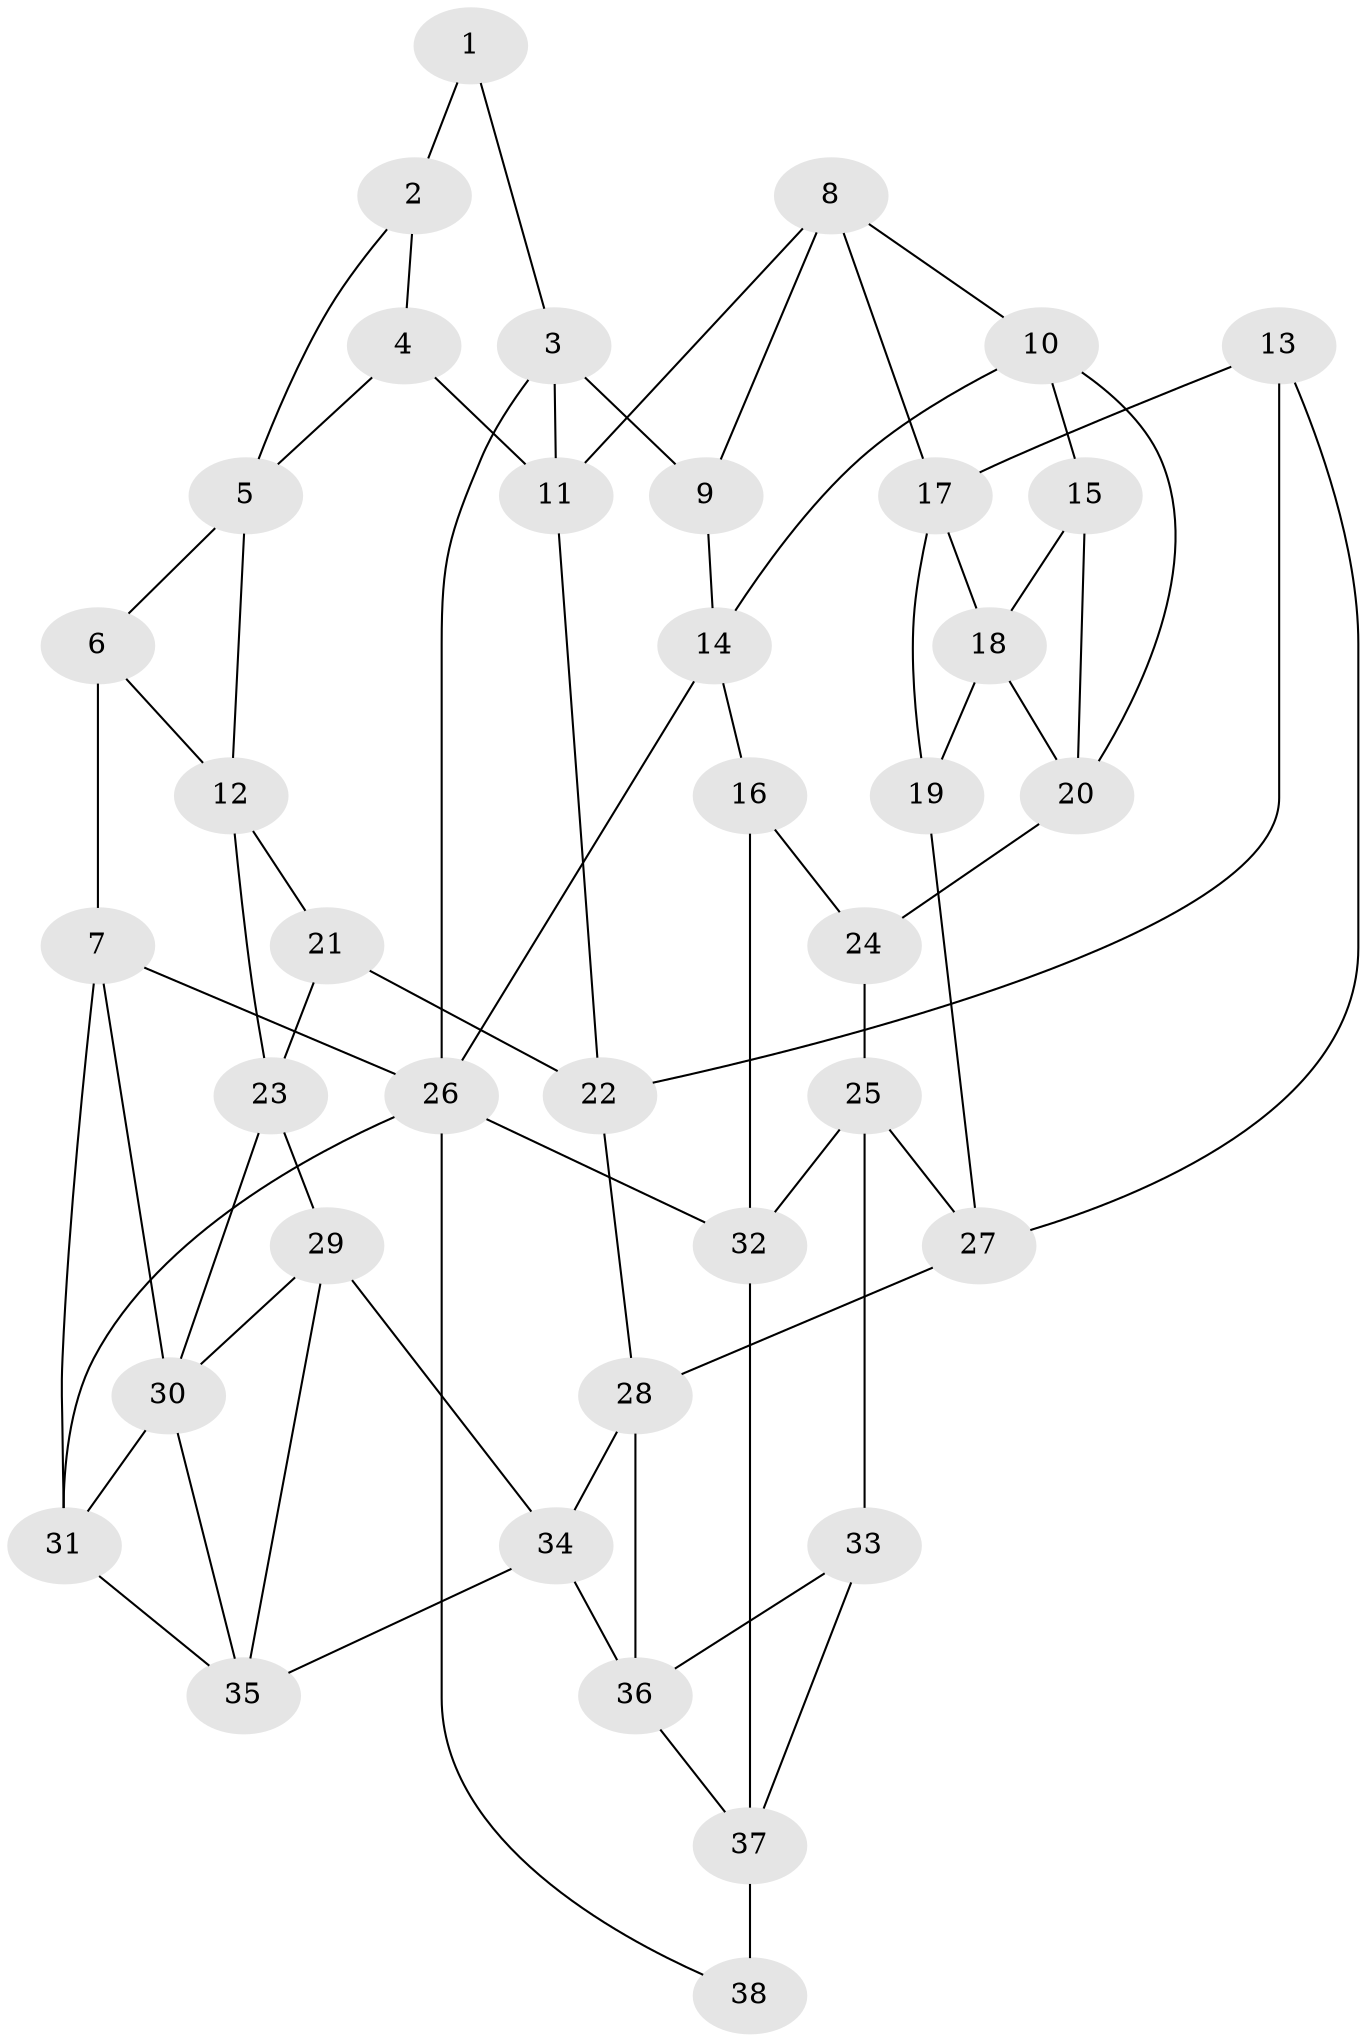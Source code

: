 // original degree distribution, {3: 0.02127659574468085, 4: 0.24468085106382978, 5: 0.5106382978723404, 6: 0.22340425531914893}
// Generated by graph-tools (version 1.1) at 2025/38/03/04/25 23:38:35]
// undirected, 38 vertices, 70 edges
graph export_dot {
  node [color=gray90,style=filled];
  1;
  2;
  3;
  4;
  5;
  6;
  7;
  8;
  9;
  10;
  11;
  12;
  13;
  14;
  15;
  16;
  17;
  18;
  19;
  20;
  21;
  22;
  23;
  24;
  25;
  26;
  27;
  28;
  29;
  30;
  31;
  32;
  33;
  34;
  35;
  36;
  37;
  38;
  1 -- 2 [weight=2.0];
  1 -- 3 [weight=2.0];
  2 -- 4 [weight=1.0];
  2 -- 5 [weight=1.0];
  3 -- 9 [weight=1.0];
  3 -- 11 [weight=1.0];
  3 -- 26 [weight=1.0];
  4 -- 5 [weight=1.0];
  4 -- 11 [weight=1.0];
  5 -- 6 [weight=1.0];
  5 -- 12 [weight=1.0];
  6 -- 7 [weight=2.0];
  6 -- 12 [weight=1.0];
  7 -- 26 [weight=1.0];
  7 -- 30 [weight=1.0];
  7 -- 31 [weight=1.0];
  8 -- 9 [weight=1.0];
  8 -- 10 [weight=1.0];
  8 -- 11 [weight=1.0];
  8 -- 17 [weight=1.0];
  9 -- 14 [weight=2.0];
  10 -- 14 [weight=1.0];
  10 -- 15 [weight=1.0];
  10 -- 20 [weight=1.0];
  11 -- 22 [weight=1.0];
  12 -- 21 [weight=1.0];
  12 -- 23 [weight=1.0];
  13 -- 17 [weight=1.0];
  13 -- 22 [weight=1.0];
  13 -- 27 [weight=1.0];
  14 -- 16 [weight=1.0];
  14 -- 26 [weight=1.0];
  15 -- 18 [weight=1.0];
  15 -- 20 [weight=1.0];
  16 -- 24 [weight=1.0];
  16 -- 32 [weight=1.0];
  17 -- 18 [weight=1.0];
  17 -- 19 [weight=1.0];
  18 -- 19 [weight=1.0];
  18 -- 20 [weight=1.0];
  19 -- 27 [weight=1.0];
  20 -- 24 [weight=2.0];
  21 -- 22 [weight=2.0];
  21 -- 23 [weight=1.0];
  22 -- 28 [weight=1.0];
  23 -- 29 [weight=1.0];
  23 -- 30 [weight=1.0];
  24 -- 25 [weight=1.0];
  25 -- 27 [weight=1.0];
  25 -- 32 [weight=1.0];
  25 -- 33 [weight=1.0];
  26 -- 31 [weight=1.0];
  26 -- 32 [weight=1.0];
  26 -- 38 [weight=1.0];
  27 -- 28 [weight=1.0];
  28 -- 34 [weight=1.0];
  28 -- 36 [weight=1.0];
  29 -- 30 [weight=1.0];
  29 -- 34 [weight=1.0];
  29 -- 35 [weight=1.0];
  30 -- 31 [weight=1.0];
  30 -- 35 [weight=1.0];
  31 -- 35 [weight=1.0];
  32 -- 37 [weight=1.0];
  33 -- 36 [weight=1.0];
  33 -- 37 [weight=2.0];
  34 -- 35 [weight=1.0];
  34 -- 36 [weight=1.0];
  36 -- 37 [weight=1.0];
  37 -- 38 [weight=2.0];
}
